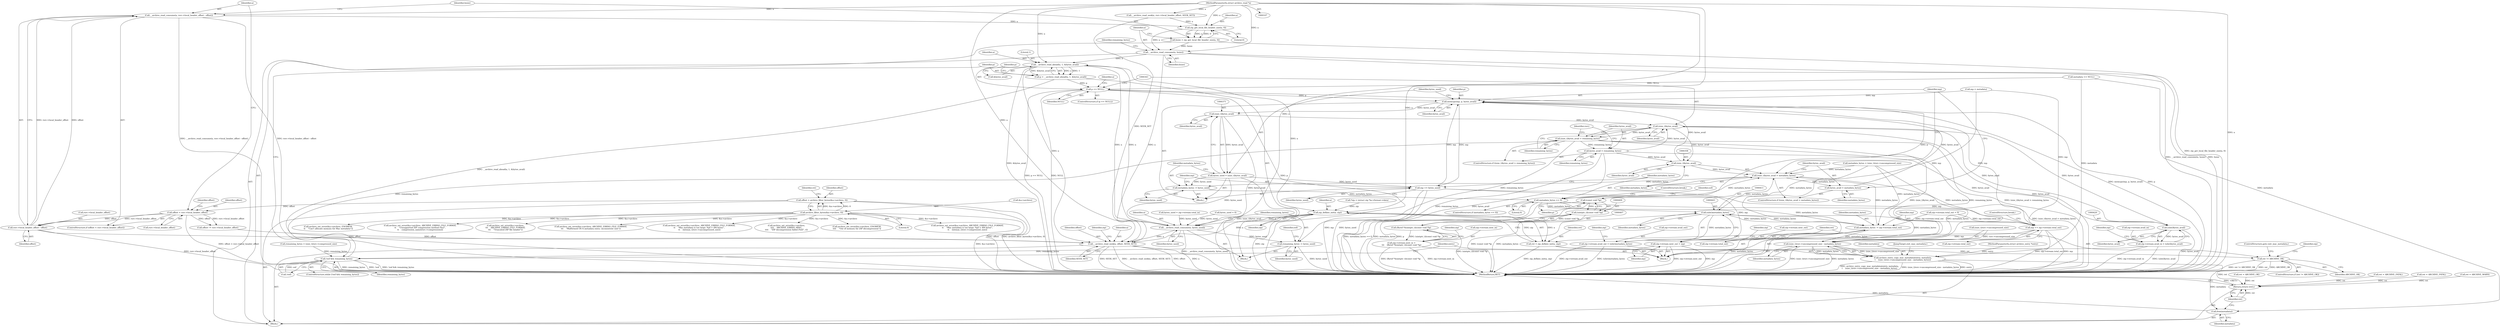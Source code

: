 digraph "0_libarchive_d0331e8e5b05b475f20b1f3101fe1ad772d7e7e7@API" {
"1000259" [label="(Call,__archive_read_consume(a, rsrc->local_header_offset - offset))"];
"1000108" [label="(MethodParameterIn,struct archive_read *a)"];
"1000261" [label="(Call,rsrc->local_header_offset - offset)"];
"1000254" [label="(Call,offset < rsrc->local_header_offset)"];
"1000125" [label="(Call,offset = archive_filter_bytes(&a->archive, 0))"];
"1000127" [label="(Call,archive_filter_bytes(&a->archive, 0))"];
"1000282" [label="(Call,zip_get_local_file_header_size(a, 0))"];
"1000280" [label="(Call,hsize = zip_get_local_file_header_size(a, 0))"];
"1000285" [label="(Call,__archive_read_consume(a, hsize))"];
"1000319" [label="(Call,__archive_read_ahead(a, 1, &bytes_avail))"];
"1000317" [label="(Call,p = __archive_read_ahead(a, 1, &bytes_avail))"];
"1000325" [label="(Call,p == NULL)"];
"1000364" [label="(Call,memcpy(mp, p, bytes_avail))"];
"1000370" [label="(Call,(size_t)bytes_avail)"];
"1000342" [label="(Call,(size_t)bytes_avail)"];
"1000341" [label="(Call,(size_t)bytes_avail > remaining_bytes)"];
"1000346" [label="(Call,bytes_avail = remaining_bytes)"];
"1000357" [label="(Call,(size_t)bytes_avail)"];
"1000356" [label="(Call,(size_t)bytes_avail > metadata_bytes)"];
"1000361" [label="(Call,bytes_avail = metadata_bytes)"];
"1000373" [label="(Call,metadata_bytes -= bytes_used)"];
"1000380" [label="(Call,metadata_bytes == 0)"];
"1000442" [label="(Call,(uInt)metadata_bytes)"];
"1000436" [label="(Call,zip->stream.avail_out = (uInt)metadata_bytes)"];
"1000502" [label="(Call,metadata_bytes -= zip->stream.total_out)"];
"1000531" [label="(Call,(size_t)rsrc->uncompressed_size - metadata_bytes)"];
"1000528" [label="(Call,archive_entry_copy_mac_metadata(entry, metadata,\n\t    (size_t)rsrc->uncompressed_size - metadata_bytes))"];
"1000548" [label="(Call,free(metadata))"];
"1000419" [label="(Call,(uInt)bytes_avail)"];
"1000413" [label="(Call,zip->stream.avail_in = (uInt)bytes_avail)"];
"1000525" [label="(Call,remaining_bytes -= bytes_used)"];
"1000309" [label="(Call,!eof && remaining_bytes)"];
"1000368" [label="(Call,bytes_used = (size_t)bytes_avail)"];
"1000376" [label="(Call,mp += bytes_used)"];
"1000429" [label="(Call,zip->stream.next_out = mp)"];
"1000509" [label="(Call,mp += zip->stream.total_out)"];
"1000522" [label="(Call,__archive_read_consume(a, bytes_used))"];
"1000539" [label="(Call,__archive_read_seek(a, offset, SEEK_SET))"];
"1000410" [label="(Call,(const void *)p)"];
"1000408" [label="(Call,(uintptr_t)(const void *)p)"];
"1000406" [label="(Call,(Bytef *)(uintptr_t)(const void *)p)"];
"1000400" [label="(Call,zip->stream.next_in =\n\t\t\t    (Bytef *)(uintptr_t)(const void *)p)"];
"1000392" [label="(Call,zip_deflate_init(a, zip))"];
"1000390" [label="(Call,ret = zip_deflate_init(a, zip))"];
"1000396" [label="(Call,ret != ARCHIVE_OK)"];
"1000550" [label="(Return,return (ret);)"];
"1000281" [label="(Identifier,hsize)"];
"1000538" [label="(JumpTarget,exit_mac_metadata:)"];
"1000321" [label="(Literal,1)"];
"1000410" [label="(Call,(const void *)p)"];
"1000549" [label="(Identifier,metadata)"];
"1000312" [label="(Identifier,remaining_bytes)"];
"1000240" [label="(Call,metadata == NULL)"];
"1000364" [label="(Call,memcpy(mp, p, bytes_avail))"];
"1000192" [label="(Call,archive_set_error(&a->archive, ARCHIVE_ERRNO_FILE_FORMAT,\n\t\t    \"Mac metadata is too large: %jd > 4M bytes\",\n \t\t    (intmax_t)rsrc->uncompressed_size))"];
"1000421" [label="(Identifier,bytes_avail)"];
"1000393" [label="(Identifier,a)"];
"1000483" [label="(Call,archive_set_error(&a->archive,\n\t\t\t\t    ARCHIVE_ERRNO_MISC,\n\t\t\t\t    \"ZIP decompression failed (%d)\", r))"];
"1000373" [label="(Call,metadata_bytes -= bytes_used)"];
"1000439" [label="(Identifier,zip)"];
"1000381" [label="(Identifier,metadata_bytes)"];
"1000532" [label="(Call,(size_t)rsrc->uncompressed_size)"];
"1000262" [label="(Call,rsrc->local_header_offset)"];
"1000425" [label="(Identifier,zip)"];
"1000347" [label="(Identifier,bytes_avail)"];
"1000310" [label="(Call,!eof)"];
"1000285" [label="(Call,__archive_read_consume(a, hsize))"];
"1000125" [label="(Call,offset = archive_filter_bytes(&a->archive, 0))"];
"1000369" [label="(Identifier,bytes_used)"];
"1000109" [label="(MethodParameterIn,struct archive_entry *entry)"];
"1000445" [label="(Call,zip->stream.total_out = 0)"];
"1000327" [label="(Identifier,NULL)"];
"1000302" [label="(Call,mp = metadata)"];
"1000537" [label="(Identifier,metadata_bytes)"];
"1000341" [label="(Call,(size_t)bytes_avail > remaining_bytes)"];
"1000542" [label="(Identifier,SEEK_SET)"];
"1000309" [label="(Call,!eof && remaining_bytes)"];
"1000529" [label="(Identifier,entry)"];
"1000128" [label="(Call,&a->archive)"];
"1000363" [label="(Identifier,metadata_bytes)"];
"1000539" [label="(Call,__archive_read_seek(a, offset, SEEK_SET))"];
"1000287" [label="(Identifier,hsize)"];
"1000311" [label="(Identifier,eof)"];
"1000516" [label="(ControlStructure,break;)"];
"1000256" [label="(Call,rsrc->local_header_offset)"];
"1000435" [label="(Identifier,mp)"];
"1000413" [label="(Call,zip->stream.avail_in = (uInt)bytes_avail)"];
"1000406" [label="(Call,(Bytef *)(uintptr_t)(const void *)p)"];
"1000471" [label="(Call,archive_set_error(&a->archive, ENOMEM,\n\t\t\t\t    \"Out of memory for ZIP decompression\"))"];
"1000280" [label="(Call,hsize = zip_get_local_file_header_size(a, 0))"];
"1000391" [label="(Identifier,ret)"];
"1000132" [label="(Literal,0)"];
"1000356" [label="(Call,(size_t)bytes_avail > metadata_bytes)"];
"1000355" [label="(ControlStructure,if ((size_t)bytes_avail > metadata_bytes))"];
"1000374" [label="(Identifier,metadata_bytes)"];
"1000368" [label="(Call,bytes_used = (size_t)bytes_avail)"];
"1000390" [label="(Call,ret = zip_deflate_init(a, zip))"];
"1000375" [label="(Identifier,bytes_used)"];
"1000448" [label="(Identifier,zip)"];
"1000412" [label="(Identifier,p)"];
"1000282" [label="(Call,zip_get_local_file_header_size(a, 0))"];
"1000127" [label="(Call,archive_filter_bytes(&a->archive, 0))"];
"1000269" [label="(Identifier,offset)"];
"1000377" [label="(Identifier,mp)"];
"1000388" [label="(Block,)"];
"1000526" [label="(Identifier,remaining_bytes)"];
"1000255" [label="(Identifier,offset)"];
"1000359" [label="(Identifier,bytes_avail)"];
"1000286" [label="(Identifier,a)"];
"1000320" [label="(Identifier,a)"];
"1000419" [label="(Call,(uInt)bytes_avail)"];
"1000382" [label="(Literal,0)"];
"1000318" [label="(Identifier,p)"];
"1000113" [label="(Call,*zip = (struct zip *)a->format->data)"];
"1000380" [label="(Call,metadata_bytes == 0)"];
"1000324" [label="(ControlStructure,if (p == NULL))"];
"1000289" [label="(Identifier,remaining_bytes)"];
"1000348" [label="(Identifier,remaining_bytes)"];
"1000384" [label="(Identifier,eof)"];
"1000397" [label="(Identifier,ret)"];
"1000322" [label="(Call,&bytes_avail)"];
"1000137" [label="(Call,ret = ARCHIVE_OK)"];
"1000274" [label="(Call,__archive_read_seek(a, rsrc->local_header_offset, SEEK_SET))"];
"1000370" [label="(Call,(size_t)bytes_avail)"];
"1000111" [label="(Block,)"];
"1000217" [label="(Call,archive_set_error(&a->archive, ARCHIVE_ERRNO_FILE_FORMAT,\n\t\t    \"Mac metadata is too large: %jd > 4M bytes\",\n\t\t    (intmax_t)rsrc->compressed_size))"];
"1000108" [label="(MethodParameterIn,struct archive_read *a)"];
"1000429" [label="(Call,zip->stream.next_out = mp)"];
"1000528" [label="(Call,archive_entry_copy_mac_metadata(entry, metadata,\n\t    (size_t)rsrc->uncompressed_size - metadata_bytes))"];
"1000504" [label="(Call,zip->stream.total_out)"];
"1000308" [label="(ControlStructure,while (!eof && remaining_bytes))"];
"1000361" [label="(Call,bytes_avail = metadata_bytes)"];
"1000395" [label="(ControlStructure,if (ret != ARCHIVE_OK))"];
"1000545" [label="(Identifier,zip)"];
"1000366" [label="(Identifier,p)"];
"1000394" [label="(Identifier,zip)"];
"1000342" [label="(Call,(size_t)bytes_avail)"];
"1000288" [label="(Call,remaining_bytes = (size_t)rsrc->compressed_size)"];
"1000523" [label="(Identifier,a)"];
"1000437" [label="(Call,zip->stream.avail_out)"];
"1000317" [label="(Call,p = __archive_read_ahead(a, 1, &bytes_avail))"];
"1000548" [label="(Call,free(metadata))"];
"1000284" [label="(Literal,0)"];
"1000399" [label="(ControlStructure,goto exit_mac_metadata;)"];
"1000244" [label="(Call,archive_set_error(&a->archive, ENOMEM,\n\t\t    \"Can't allocate memory for Mac metadata\"))"];
"1000401" [label="(Call,zip->stream.next_in)"];
"1000168" [label="(Call,archive_set_error(&a->archive, ARCHIVE_ERRNO_FILE_FORMAT,\n\t\t    \"Unsupported ZIP compression method (%s)\",\n\t\t    compression_name(rsrc->compression)))"];
"1000430" [label="(Call,zip->stream.next_out)"];
"1000444" [label="(Identifier,metadata_bytes)"];
"1000398" [label="(Identifier,ARCHIVE_OK)"];
"1000254" [label="(Call,offset < rsrc->local_header_offset)"];
"1000550" [label="(Return,return (ret);)"];
"1000510" [label="(Identifier,mp)"];
"1000400" [label="(Call,zip->stream.next_in =\n\t\t\t    (Bytef *)(uintptr_t)(const void *)p)"];
"1000530" [label="(Identifier,metadata)"];
"1000495" [label="(Call,bytes_used = zip->stream.total_in)"];
"1000353" [label="(Block,)"];
"1000540" [label="(Identifier,a)"];
"1000416" [label="(Identifier,zip)"];
"1000346" [label="(Call,bytes_avail = remaining_bytes)"];
"1000552" [label="(MethodReturn,RET)"];
"1000138" [label="(Identifier,ret)"];
"1000261" [label="(Call,rsrc->local_header_offset - offset)"];
"1000340" [label="(ControlStructure,if ((size_t)bytes_avail > remaining_bytes))"];
"1000295" [label="(Call,metadata_bytes = (size_t)rsrc->uncompressed_size)"];
"1000379" [label="(ControlStructure,if (metadata_bytes == 0))"];
"1000329" [label="(Call,archive_set_error(&a->archive,\n\t\t\t    ARCHIVE_ERRNO_FILE_FORMAT,\n\t\t\t    \"Truncated ZIP file header\"))"];
"1000478" [label="(Call,ret = ARCHIVE_FATAL)"];
"1000360" [label="(Identifier,metadata_bytes)"];
"1000408" [label="(Call,(uintptr_t)(const void *)p)"];
"1000522" [label="(Call,__archive_read_consume(a, bytes_used))"];
"1000511" [label="(Call,zip->stream.total_out)"];
"1000283" [label="(Identifier,a)"];
"1000396" [label="(Call,ret != ARCHIVE_OK)"];
"1000541" [label="(Identifier,offset)"];
"1000253" [label="(ControlStructure,if (offset < rsrc->local_header_offset))"];
"1000525" [label="(Call,remaining_bytes -= bytes_used)"];
"1000365" [label="(Identifier,mp)"];
"1000319" [label="(Call,__archive_read_ahead(a, 1, &bytes_avail))"];
"1000268" [label="(Call,offset != rsrc->local_header_offset)"];
"1000551" [label="(Identifier,ret)"];
"1000265" [label="(Identifier,offset)"];
"1000509" [label="(Call,mp += zip->stream.total_out)"];
"1000357" [label="(Call,(size_t)bytes_avail)"];
"1000518" [label="(Call,bytes_used = 0)"];
"1000313" [label="(Block,)"];
"1000531" [label="(Call,(size_t)rsrc->uncompressed_size - metadata_bytes)"];
"1000442" [label="(Call,(uInt)metadata_bytes)"];
"1000491" [label="(Call,ret = ARCHIVE_FATAL)"];
"1000414" [label="(Call,zip->stream.avail_in)"];
"1000326" [label="(Identifier,p)"];
"1000126" [label="(Identifier,offset)"];
"1000378" [label="(Identifier,bytes_used)"];
"1000367" [label="(Identifier,bytes_avail)"];
"1000345" [label="(Identifier,remaining_bytes)"];
"1000524" [label="(Identifier,bytes_used)"];
"1000344" [label="(Identifier,bytes_avail)"];
"1000403" [label="(Identifier,zip)"];
"1000503" [label="(Identifier,metadata_bytes)"];
"1000336" [label="(Call,ret = ARCHIVE_WARN)"];
"1000502" [label="(Call,metadata_bytes -= zip->stream.total_out)"];
"1000259" [label="(Call,__archive_read_consume(a, rsrc->local_header_offset - offset))"];
"1000386" [label="(ControlStructure,break;)"];
"1000362" [label="(Identifier,bytes_avail)"];
"1000325" [label="(Call,p == NULL)"];
"1000527" [label="(Identifier,bytes_used)"];
"1000156" [label="(Call,archive_set_error(&a->archive, ARCHIVE_ERRNO_FILE_FORMAT,\n\t\t\t    \"Malformed OS X metadata entry: inconsistent size\"))"];
"1000392" [label="(Call,zip_deflate_init(a, zip))"];
"1000332" [label="(Identifier,a)"];
"1000436" [label="(Call,zip->stream.avail_out = (uInt)metadata_bytes)"];
"1000372" [label="(Identifier,bytes_avail)"];
"1000260" [label="(Identifier,a)"];
"1000376" [label="(Call,mp += bytes_used)"];
"1000351" [label="(Identifier,rsrc)"];
"1000259" -> "1000253"  [label="AST: "];
"1000259" -> "1000261"  [label="CFG: "];
"1000260" -> "1000259"  [label="AST: "];
"1000261" -> "1000259"  [label="AST: "];
"1000281" -> "1000259"  [label="CFG: "];
"1000259" -> "1000552"  [label="DDG: __archive_read_consume(a, rsrc->local_header_offset - offset)"];
"1000259" -> "1000552"  [label="DDG: rsrc->local_header_offset - offset"];
"1000108" -> "1000259"  [label="DDG: a"];
"1000261" -> "1000259"  [label="DDG: rsrc->local_header_offset"];
"1000261" -> "1000259"  [label="DDG: offset"];
"1000259" -> "1000282"  [label="DDG: a"];
"1000108" -> "1000107"  [label="AST: "];
"1000108" -> "1000552"  [label="DDG: a"];
"1000108" -> "1000274"  [label="DDG: a"];
"1000108" -> "1000282"  [label="DDG: a"];
"1000108" -> "1000285"  [label="DDG: a"];
"1000108" -> "1000319"  [label="DDG: a"];
"1000108" -> "1000392"  [label="DDG: a"];
"1000108" -> "1000522"  [label="DDG: a"];
"1000108" -> "1000539"  [label="DDG: a"];
"1000261" -> "1000265"  [label="CFG: "];
"1000262" -> "1000261"  [label="AST: "];
"1000265" -> "1000261"  [label="AST: "];
"1000261" -> "1000552"  [label="DDG: rsrc->local_header_offset"];
"1000254" -> "1000261"  [label="DDG: rsrc->local_header_offset"];
"1000254" -> "1000261"  [label="DDG: offset"];
"1000261" -> "1000539"  [label="DDG: offset"];
"1000254" -> "1000253"  [label="AST: "];
"1000254" -> "1000256"  [label="CFG: "];
"1000255" -> "1000254"  [label="AST: "];
"1000256" -> "1000254"  [label="AST: "];
"1000260" -> "1000254"  [label="CFG: "];
"1000269" -> "1000254"  [label="CFG: "];
"1000254" -> "1000552"  [label="DDG: offset < rsrc->local_header_offset"];
"1000125" -> "1000254"  [label="DDG: offset"];
"1000254" -> "1000268"  [label="DDG: offset"];
"1000254" -> "1000268"  [label="DDG: rsrc->local_header_offset"];
"1000125" -> "1000111"  [label="AST: "];
"1000125" -> "1000127"  [label="CFG: "];
"1000126" -> "1000125"  [label="AST: "];
"1000127" -> "1000125"  [label="AST: "];
"1000138" -> "1000125"  [label="CFG: "];
"1000125" -> "1000552"  [label="DDG: offset"];
"1000125" -> "1000552"  [label="DDG: archive_filter_bytes(&a->archive, 0)"];
"1000127" -> "1000125"  [label="DDG: &a->archive"];
"1000127" -> "1000125"  [label="DDG: 0"];
"1000127" -> "1000132"  [label="CFG: "];
"1000128" -> "1000127"  [label="AST: "];
"1000132" -> "1000127"  [label="AST: "];
"1000127" -> "1000552"  [label="DDG: &a->archive"];
"1000127" -> "1000156"  [label="DDG: &a->archive"];
"1000127" -> "1000168"  [label="DDG: &a->archive"];
"1000127" -> "1000192"  [label="DDG: &a->archive"];
"1000127" -> "1000217"  [label="DDG: &a->archive"];
"1000127" -> "1000244"  [label="DDG: &a->archive"];
"1000127" -> "1000329"  [label="DDG: &a->archive"];
"1000127" -> "1000471"  [label="DDG: &a->archive"];
"1000127" -> "1000483"  [label="DDG: &a->archive"];
"1000282" -> "1000280"  [label="AST: "];
"1000282" -> "1000284"  [label="CFG: "];
"1000283" -> "1000282"  [label="AST: "];
"1000284" -> "1000282"  [label="AST: "];
"1000280" -> "1000282"  [label="CFG: "];
"1000282" -> "1000280"  [label="DDG: a"];
"1000282" -> "1000280"  [label="DDG: 0"];
"1000274" -> "1000282"  [label="DDG: a"];
"1000282" -> "1000285"  [label="DDG: a"];
"1000280" -> "1000111"  [label="AST: "];
"1000281" -> "1000280"  [label="AST: "];
"1000286" -> "1000280"  [label="CFG: "];
"1000280" -> "1000552"  [label="DDG: zip_get_local_file_header_size(a, 0)"];
"1000280" -> "1000285"  [label="DDG: hsize"];
"1000285" -> "1000111"  [label="AST: "];
"1000285" -> "1000287"  [label="CFG: "];
"1000286" -> "1000285"  [label="AST: "];
"1000287" -> "1000285"  [label="AST: "];
"1000289" -> "1000285"  [label="CFG: "];
"1000285" -> "1000552"  [label="DDG: __archive_read_consume(a, hsize)"];
"1000285" -> "1000552"  [label="DDG: hsize"];
"1000285" -> "1000319"  [label="DDG: a"];
"1000285" -> "1000539"  [label="DDG: a"];
"1000319" -> "1000317"  [label="AST: "];
"1000319" -> "1000322"  [label="CFG: "];
"1000320" -> "1000319"  [label="AST: "];
"1000321" -> "1000319"  [label="AST: "];
"1000322" -> "1000319"  [label="AST: "];
"1000317" -> "1000319"  [label="CFG: "];
"1000319" -> "1000552"  [label="DDG: &bytes_avail"];
"1000319" -> "1000317"  [label="DDG: a"];
"1000319" -> "1000317"  [label="DDG: 1"];
"1000319" -> "1000317"  [label="DDG: &bytes_avail"];
"1000522" -> "1000319"  [label="DDG: a"];
"1000319" -> "1000392"  [label="DDG: a"];
"1000319" -> "1000522"  [label="DDG: a"];
"1000319" -> "1000539"  [label="DDG: a"];
"1000317" -> "1000313"  [label="AST: "];
"1000318" -> "1000317"  [label="AST: "];
"1000326" -> "1000317"  [label="CFG: "];
"1000317" -> "1000552"  [label="DDG: __archive_read_ahead(a, 1, &bytes_avail)"];
"1000317" -> "1000325"  [label="DDG: p"];
"1000325" -> "1000324"  [label="AST: "];
"1000325" -> "1000327"  [label="CFG: "];
"1000326" -> "1000325"  [label="AST: "];
"1000327" -> "1000325"  [label="AST: "];
"1000332" -> "1000325"  [label="CFG: "];
"1000343" -> "1000325"  [label="CFG: "];
"1000325" -> "1000552"  [label="DDG: p"];
"1000325" -> "1000552"  [label="DDG: p == NULL"];
"1000325" -> "1000552"  [label="DDG: NULL"];
"1000240" -> "1000325"  [label="DDG: NULL"];
"1000325" -> "1000364"  [label="DDG: p"];
"1000325" -> "1000410"  [label="DDG: p"];
"1000364" -> "1000353"  [label="AST: "];
"1000364" -> "1000367"  [label="CFG: "];
"1000365" -> "1000364"  [label="AST: "];
"1000366" -> "1000364"  [label="AST: "];
"1000367" -> "1000364"  [label="AST: "];
"1000369" -> "1000364"  [label="CFG: "];
"1000364" -> "1000552"  [label="DDG: memcpy(mp, p, bytes_avail)"];
"1000364" -> "1000552"  [label="DDG: p"];
"1000376" -> "1000364"  [label="DDG: mp"];
"1000302" -> "1000364"  [label="DDG: mp"];
"1000509" -> "1000364"  [label="DDG: mp"];
"1000361" -> "1000364"  [label="DDG: bytes_avail"];
"1000357" -> "1000364"  [label="DDG: bytes_avail"];
"1000364" -> "1000370"  [label="DDG: bytes_avail"];
"1000364" -> "1000376"  [label="DDG: mp"];
"1000370" -> "1000368"  [label="AST: "];
"1000370" -> "1000372"  [label="CFG: "];
"1000371" -> "1000370"  [label="AST: "];
"1000372" -> "1000370"  [label="AST: "];
"1000368" -> "1000370"  [label="CFG: "];
"1000370" -> "1000552"  [label="DDG: bytes_avail"];
"1000370" -> "1000342"  [label="DDG: bytes_avail"];
"1000370" -> "1000368"  [label="DDG: bytes_avail"];
"1000342" -> "1000341"  [label="AST: "];
"1000342" -> "1000344"  [label="CFG: "];
"1000343" -> "1000342"  [label="AST: "];
"1000344" -> "1000342"  [label="AST: "];
"1000345" -> "1000342"  [label="CFG: "];
"1000342" -> "1000552"  [label="DDG: bytes_avail"];
"1000342" -> "1000341"  [label="DDG: bytes_avail"];
"1000346" -> "1000342"  [label="DDG: bytes_avail"];
"1000419" -> "1000342"  [label="DDG: bytes_avail"];
"1000342" -> "1000357"  [label="DDG: bytes_avail"];
"1000342" -> "1000419"  [label="DDG: bytes_avail"];
"1000341" -> "1000340"  [label="AST: "];
"1000341" -> "1000345"  [label="CFG: "];
"1000345" -> "1000341"  [label="AST: "];
"1000347" -> "1000341"  [label="CFG: "];
"1000351" -> "1000341"  [label="CFG: "];
"1000341" -> "1000552"  [label="DDG: (size_t)bytes_avail"];
"1000341" -> "1000552"  [label="DDG: remaining_bytes"];
"1000341" -> "1000552"  [label="DDG: (size_t)bytes_avail > remaining_bytes"];
"1000309" -> "1000341"  [label="DDG: remaining_bytes"];
"1000341" -> "1000346"  [label="DDG: remaining_bytes"];
"1000341" -> "1000525"  [label="DDG: remaining_bytes"];
"1000346" -> "1000340"  [label="AST: "];
"1000346" -> "1000348"  [label="CFG: "];
"1000347" -> "1000346"  [label="AST: "];
"1000348" -> "1000346"  [label="AST: "];
"1000351" -> "1000346"  [label="CFG: "];
"1000346" -> "1000552"  [label="DDG: remaining_bytes"];
"1000346" -> "1000552"  [label="DDG: bytes_avail"];
"1000346" -> "1000357"  [label="DDG: bytes_avail"];
"1000346" -> "1000419"  [label="DDG: bytes_avail"];
"1000357" -> "1000356"  [label="AST: "];
"1000357" -> "1000359"  [label="CFG: "];
"1000358" -> "1000357"  [label="AST: "];
"1000359" -> "1000357"  [label="AST: "];
"1000360" -> "1000357"  [label="CFG: "];
"1000357" -> "1000356"  [label="DDG: bytes_avail"];
"1000356" -> "1000355"  [label="AST: "];
"1000356" -> "1000360"  [label="CFG: "];
"1000360" -> "1000356"  [label="AST: "];
"1000362" -> "1000356"  [label="CFG: "];
"1000365" -> "1000356"  [label="CFG: "];
"1000356" -> "1000552"  [label="DDG: (size_t)bytes_avail > metadata_bytes"];
"1000295" -> "1000356"  [label="DDG: metadata_bytes"];
"1000502" -> "1000356"  [label="DDG: metadata_bytes"];
"1000380" -> "1000356"  [label="DDG: metadata_bytes"];
"1000442" -> "1000356"  [label="DDG: metadata_bytes"];
"1000356" -> "1000361"  [label="DDG: metadata_bytes"];
"1000356" -> "1000373"  [label="DDG: metadata_bytes"];
"1000361" -> "1000355"  [label="AST: "];
"1000361" -> "1000363"  [label="CFG: "];
"1000362" -> "1000361"  [label="AST: "];
"1000363" -> "1000361"  [label="AST: "];
"1000365" -> "1000361"  [label="CFG: "];
"1000373" -> "1000353"  [label="AST: "];
"1000373" -> "1000375"  [label="CFG: "];
"1000374" -> "1000373"  [label="AST: "];
"1000375" -> "1000373"  [label="AST: "];
"1000377" -> "1000373"  [label="CFG: "];
"1000368" -> "1000373"  [label="DDG: bytes_used"];
"1000373" -> "1000380"  [label="DDG: metadata_bytes"];
"1000380" -> "1000379"  [label="AST: "];
"1000380" -> "1000382"  [label="CFG: "];
"1000381" -> "1000380"  [label="AST: "];
"1000382" -> "1000380"  [label="AST: "];
"1000384" -> "1000380"  [label="CFG: "];
"1000386" -> "1000380"  [label="CFG: "];
"1000380" -> "1000552"  [label="DDG: metadata_bytes == 0"];
"1000380" -> "1000552"  [label="DDG: metadata_bytes"];
"1000380" -> "1000442"  [label="DDG: metadata_bytes"];
"1000380" -> "1000502"  [label="DDG: metadata_bytes"];
"1000380" -> "1000531"  [label="DDG: metadata_bytes"];
"1000442" -> "1000436"  [label="AST: "];
"1000442" -> "1000444"  [label="CFG: "];
"1000443" -> "1000442"  [label="AST: "];
"1000444" -> "1000442"  [label="AST: "];
"1000436" -> "1000442"  [label="CFG: "];
"1000442" -> "1000552"  [label="DDG: metadata_bytes"];
"1000442" -> "1000436"  [label="DDG: metadata_bytes"];
"1000295" -> "1000442"  [label="DDG: metadata_bytes"];
"1000502" -> "1000442"  [label="DDG: metadata_bytes"];
"1000442" -> "1000502"  [label="DDG: metadata_bytes"];
"1000442" -> "1000531"  [label="DDG: metadata_bytes"];
"1000436" -> "1000388"  [label="AST: "];
"1000437" -> "1000436"  [label="AST: "];
"1000448" -> "1000436"  [label="CFG: "];
"1000436" -> "1000552"  [label="DDG: (uInt)metadata_bytes"];
"1000436" -> "1000552"  [label="DDG: zip->stream.avail_out"];
"1000502" -> "1000388"  [label="AST: "];
"1000502" -> "1000504"  [label="CFG: "];
"1000503" -> "1000502"  [label="AST: "];
"1000504" -> "1000502"  [label="AST: "];
"1000510" -> "1000502"  [label="CFG: "];
"1000502" -> "1000552"  [label="DDG: metadata_bytes"];
"1000445" -> "1000502"  [label="DDG: zip->stream.total_out"];
"1000295" -> "1000502"  [label="DDG: metadata_bytes"];
"1000502" -> "1000531"  [label="DDG: metadata_bytes"];
"1000531" -> "1000528"  [label="AST: "];
"1000531" -> "1000537"  [label="CFG: "];
"1000532" -> "1000531"  [label="AST: "];
"1000537" -> "1000531"  [label="AST: "];
"1000528" -> "1000531"  [label="CFG: "];
"1000531" -> "1000552"  [label="DDG: (size_t)rsrc->uncompressed_size"];
"1000531" -> "1000552"  [label="DDG: metadata_bytes"];
"1000531" -> "1000528"  [label="DDG: (size_t)rsrc->uncompressed_size"];
"1000531" -> "1000528"  [label="DDG: metadata_bytes"];
"1000532" -> "1000531"  [label="DDG: rsrc->uncompressed_size"];
"1000295" -> "1000531"  [label="DDG: metadata_bytes"];
"1000528" -> "1000111"  [label="AST: "];
"1000529" -> "1000528"  [label="AST: "];
"1000530" -> "1000528"  [label="AST: "];
"1000538" -> "1000528"  [label="CFG: "];
"1000528" -> "1000552"  [label="DDG: archive_entry_copy_mac_metadata(entry, metadata,\n\t    (size_t)rsrc->uncompressed_size - metadata_bytes)"];
"1000528" -> "1000552"  [label="DDG: (size_t)rsrc->uncompressed_size - metadata_bytes"];
"1000528" -> "1000552"  [label="DDG: entry"];
"1000109" -> "1000528"  [label="DDG: entry"];
"1000240" -> "1000528"  [label="DDG: metadata"];
"1000528" -> "1000548"  [label="DDG: metadata"];
"1000548" -> "1000111"  [label="AST: "];
"1000548" -> "1000549"  [label="CFG: "];
"1000549" -> "1000548"  [label="AST: "];
"1000551" -> "1000548"  [label="CFG: "];
"1000548" -> "1000552"  [label="DDG: metadata"];
"1000240" -> "1000548"  [label="DDG: metadata"];
"1000419" -> "1000413"  [label="AST: "];
"1000419" -> "1000421"  [label="CFG: "];
"1000420" -> "1000419"  [label="AST: "];
"1000421" -> "1000419"  [label="AST: "];
"1000413" -> "1000419"  [label="CFG: "];
"1000419" -> "1000552"  [label="DDG: bytes_avail"];
"1000419" -> "1000413"  [label="DDG: bytes_avail"];
"1000413" -> "1000388"  [label="AST: "];
"1000414" -> "1000413"  [label="AST: "];
"1000425" -> "1000413"  [label="CFG: "];
"1000413" -> "1000552"  [label="DDG: zip->stream.avail_in"];
"1000413" -> "1000552"  [label="DDG: (uInt)bytes_avail"];
"1000525" -> "1000313"  [label="AST: "];
"1000525" -> "1000527"  [label="CFG: "];
"1000526" -> "1000525"  [label="AST: "];
"1000527" -> "1000525"  [label="AST: "];
"1000311" -> "1000525"  [label="CFG: "];
"1000525" -> "1000552"  [label="DDG: bytes_used"];
"1000525" -> "1000309"  [label="DDG: remaining_bytes"];
"1000522" -> "1000525"  [label="DDG: bytes_used"];
"1000309" -> "1000308"  [label="AST: "];
"1000309" -> "1000310"  [label="CFG: "];
"1000309" -> "1000312"  [label="CFG: "];
"1000310" -> "1000309"  [label="AST: "];
"1000312" -> "1000309"  [label="AST: "];
"1000318" -> "1000309"  [label="CFG: "];
"1000529" -> "1000309"  [label="CFG: "];
"1000309" -> "1000552"  [label="DDG: !eof"];
"1000309" -> "1000552"  [label="DDG: !eof && remaining_bytes"];
"1000309" -> "1000552"  [label="DDG: remaining_bytes"];
"1000310" -> "1000309"  [label="DDG: eof"];
"1000288" -> "1000309"  [label="DDG: remaining_bytes"];
"1000368" -> "1000353"  [label="AST: "];
"1000369" -> "1000368"  [label="AST: "];
"1000374" -> "1000368"  [label="CFG: "];
"1000368" -> "1000552"  [label="DDG: (size_t)bytes_avail"];
"1000368" -> "1000376"  [label="DDG: bytes_used"];
"1000368" -> "1000522"  [label="DDG: bytes_used"];
"1000376" -> "1000353"  [label="AST: "];
"1000376" -> "1000378"  [label="CFG: "];
"1000377" -> "1000376"  [label="AST: "];
"1000378" -> "1000376"  [label="AST: "];
"1000381" -> "1000376"  [label="CFG: "];
"1000376" -> "1000552"  [label="DDG: mp"];
"1000376" -> "1000552"  [label="DDG: bytes_used"];
"1000376" -> "1000429"  [label="DDG: mp"];
"1000376" -> "1000509"  [label="DDG: mp"];
"1000429" -> "1000388"  [label="AST: "];
"1000429" -> "1000435"  [label="CFG: "];
"1000430" -> "1000429"  [label="AST: "];
"1000435" -> "1000429"  [label="AST: "];
"1000439" -> "1000429"  [label="CFG: "];
"1000429" -> "1000552"  [label="DDG: mp"];
"1000429" -> "1000552"  [label="DDG: zip->stream.next_out"];
"1000302" -> "1000429"  [label="DDG: mp"];
"1000509" -> "1000429"  [label="DDG: mp"];
"1000509" -> "1000388"  [label="AST: "];
"1000509" -> "1000511"  [label="CFG: "];
"1000510" -> "1000509"  [label="AST: "];
"1000511" -> "1000509"  [label="AST: "];
"1000516" -> "1000509"  [label="CFG: "];
"1000509" -> "1000552"  [label="DDG: zip->stream.total_out"];
"1000509" -> "1000552"  [label="DDG: mp"];
"1000445" -> "1000509"  [label="DDG: zip->stream.total_out"];
"1000302" -> "1000509"  [label="DDG: mp"];
"1000522" -> "1000313"  [label="AST: "];
"1000522" -> "1000524"  [label="CFG: "];
"1000523" -> "1000522"  [label="AST: "];
"1000524" -> "1000522"  [label="AST: "];
"1000526" -> "1000522"  [label="CFG: "];
"1000522" -> "1000552"  [label="DDG: __archive_read_consume(a, bytes_used)"];
"1000392" -> "1000522"  [label="DDG: a"];
"1000495" -> "1000522"  [label="DDG: bytes_used"];
"1000518" -> "1000522"  [label="DDG: bytes_used"];
"1000522" -> "1000539"  [label="DDG: a"];
"1000539" -> "1000111"  [label="AST: "];
"1000539" -> "1000542"  [label="CFG: "];
"1000540" -> "1000539"  [label="AST: "];
"1000541" -> "1000539"  [label="AST: "];
"1000542" -> "1000539"  [label="AST: "];
"1000545" -> "1000539"  [label="CFG: "];
"1000539" -> "1000552"  [label="DDG: a"];
"1000539" -> "1000552"  [label="DDG: SEEK_SET"];
"1000539" -> "1000552"  [label="DDG: __archive_read_seek(a, offset, SEEK_SET)"];
"1000539" -> "1000552"  [label="DDG: offset"];
"1000392" -> "1000539"  [label="DDG: a"];
"1000268" -> "1000539"  [label="DDG: offset"];
"1000274" -> "1000539"  [label="DDG: SEEK_SET"];
"1000410" -> "1000408"  [label="AST: "];
"1000410" -> "1000412"  [label="CFG: "];
"1000411" -> "1000410"  [label="AST: "];
"1000412" -> "1000410"  [label="AST: "];
"1000408" -> "1000410"  [label="CFG: "];
"1000410" -> "1000552"  [label="DDG: p"];
"1000410" -> "1000408"  [label="DDG: p"];
"1000408" -> "1000406"  [label="AST: "];
"1000409" -> "1000408"  [label="AST: "];
"1000406" -> "1000408"  [label="CFG: "];
"1000408" -> "1000552"  [label="DDG: (const void *)p"];
"1000408" -> "1000406"  [label="DDG: (const void *)p"];
"1000406" -> "1000400"  [label="AST: "];
"1000407" -> "1000406"  [label="AST: "];
"1000400" -> "1000406"  [label="CFG: "];
"1000406" -> "1000552"  [label="DDG: (uintptr_t)(const void *)p"];
"1000406" -> "1000400"  [label="DDG: (uintptr_t)(const void *)p"];
"1000400" -> "1000388"  [label="AST: "];
"1000401" -> "1000400"  [label="AST: "];
"1000416" -> "1000400"  [label="CFG: "];
"1000400" -> "1000552"  [label="DDG: zip->stream.next_in"];
"1000400" -> "1000552"  [label="DDG: (Bytef *)(uintptr_t)(const void *)p"];
"1000392" -> "1000390"  [label="AST: "];
"1000392" -> "1000394"  [label="CFG: "];
"1000393" -> "1000392"  [label="AST: "];
"1000394" -> "1000392"  [label="AST: "];
"1000390" -> "1000392"  [label="CFG: "];
"1000392" -> "1000552"  [label="DDG: zip"];
"1000392" -> "1000390"  [label="DDG: a"];
"1000392" -> "1000390"  [label="DDG: zip"];
"1000113" -> "1000392"  [label="DDG: zip"];
"1000390" -> "1000388"  [label="AST: "];
"1000391" -> "1000390"  [label="AST: "];
"1000397" -> "1000390"  [label="CFG: "];
"1000390" -> "1000552"  [label="DDG: zip_deflate_init(a, zip)"];
"1000390" -> "1000396"  [label="DDG: ret"];
"1000396" -> "1000395"  [label="AST: "];
"1000396" -> "1000398"  [label="CFG: "];
"1000397" -> "1000396"  [label="AST: "];
"1000398" -> "1000396"  [label="AST: "];
"1000399" -> "1000396"  [label="CFG: "];
"1000403" -> "1000396"  [label="CFG: "];
"1000396" -> "1000552"  [label="DDG: ret != ARCHIVE_OK"];
"1000396" -> "1000552"  [label="DDG: ret"];
"1000396" -> "1000552"  [label="DDG: ARCHIVE_OK"];
"1000396" -> "1000550"  [label="DDG: ret"];
"1000550" -> "1000111"  [label="AST: "];
"1000550" -> "1000551"  [label="CFG: "];
"1000551" -> "1000550"  [label="AST: "];
"1000552" -> "1000550"  [label="CFG: "];
"1000550" -> "1000552"  [label="DDG: <RET>"];
"1000551" -> "1000550"  [label="DDG: ret"];
"1000478" -> "1000550"  [label="DDG: ret"];
"1000491" -> "1000550"  [label="DDG: ret"];
"1000137" -> "1000550"  [label="DDG: ret"];
"1000336" -> "1000550"  [label="DDG: ret"];
}
